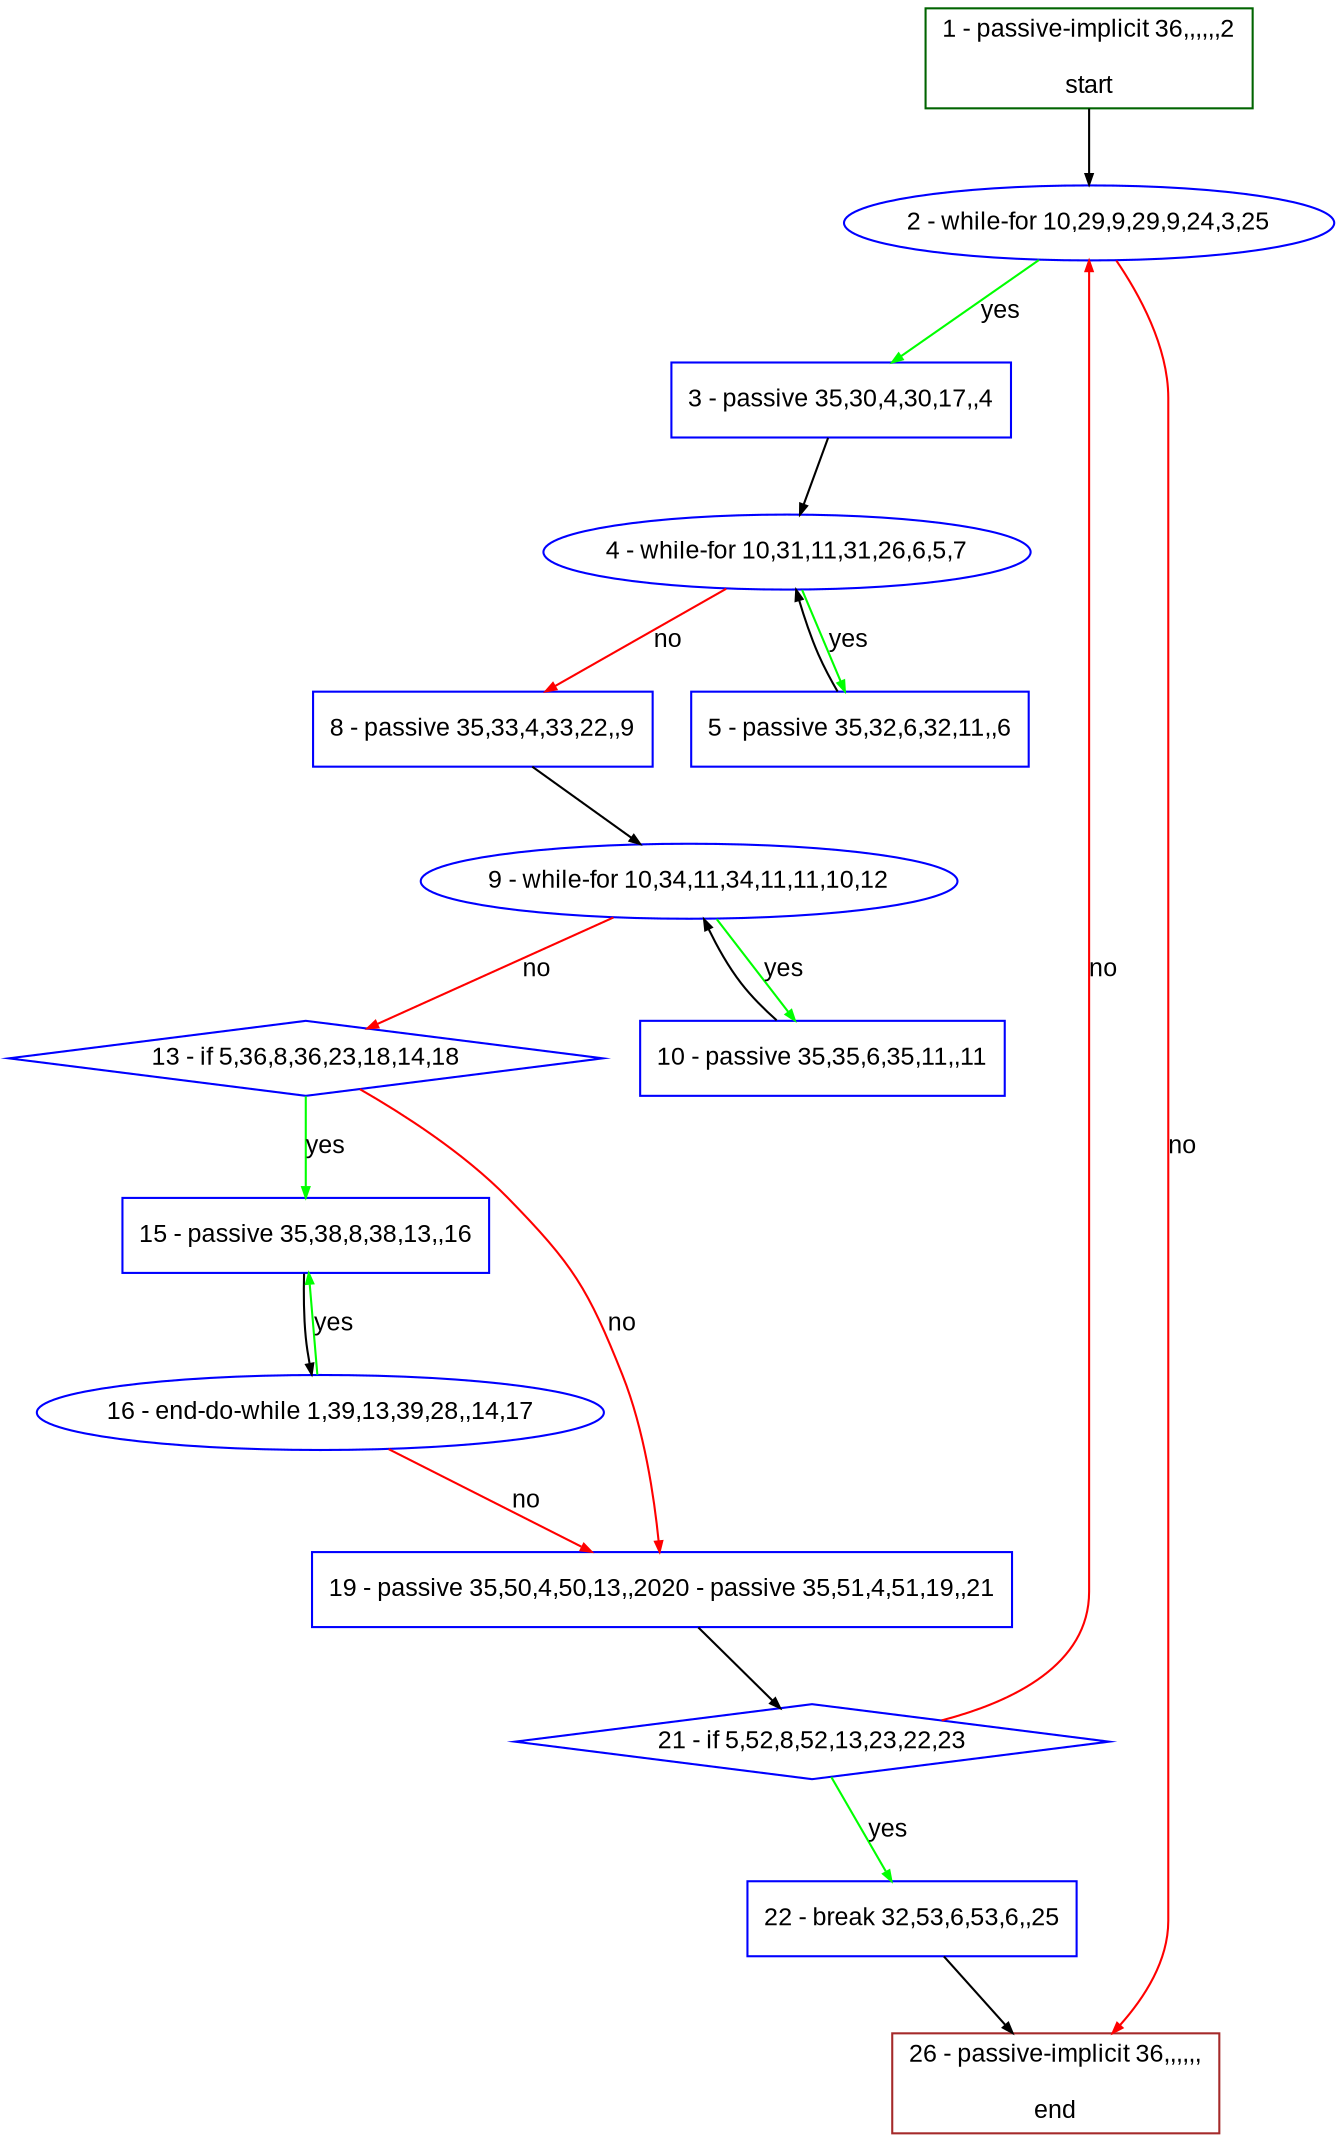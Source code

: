 digraph "" {
  graph [bgcolor="white", fillcolor="#FFFFCC", pack="true", packmode="clust", fontname="Arial", label="", fontsize="12", compound="true", style="rounded,filled"];
  node [node_initialized="no", fillcolor="white", fontname="Arial", label="", color="grey", fontsize="12", fixedsize="false", compound="true", shape="rectangle", style="filled"];
  edge [arrowtail="none", lhead="", fontcolor="black", fontname="Arial", label="", color="black", fontsize="12", arrowhead="normal", arrowsize="0.5", compound="true", ltail="", dir="forward"];
  __N1 [fillcolor="#ffffff", label="2 - while-for 10,29,9,29,9,24,3,25", color="#0000ff", shape="oval", style="filled"];
  __N2 [fillcolor="#ffffff", label="1 - passive-implicit 36,,,,,,2\n\nstart", color="#006400", shape="box", style="filled"];
  __N3 [fillcolor="#ffffff", label="3 - passive 35,30,4,30,17,,4", color="#0000ff", shape="box", style="filled"];
  __N4 [fillcolor="#ffffff", label="26 - passive-implicit 36,,,,,,\n\nend", color="#a52a2a", shape="box", style="filled"];
  __N5 [fillcolor="#ffffff", label="4 - while-for 10,31,11,31,26,6,5,7", color="#0000ff", shape="oval", style="filled"];
  __N6 [fillcolor="#ffffff", label="5 - passive 35,32,6,32,11,,6", color="#0000ff", shape="box", style="filled"];
  __N7 [fillcolor="#ffffff", label="8 - passive 35,33,4,33,22,,9", color="#0000ff", shape="box", style="filled"];
  __N8 [fillcolor="#ffffff", label="9 - while-for 10,34,11,34,11,11,10,12", color="#0000ff", shape="oval", style="filled"];
  __N9 [fillcolor="#ffffff", label="10 - passive 35,35,6,35,11,,11", color="#0000ff", shape="box", style="filled"];
  __N10 [fillcolor="#ffffff", label="13 - if 5,36,8,36,23,18,14,18", color="#0000ff", shape="diamond", style="filled"];
  __N11 [fillcolor="#ffffff", label="15 - passive 35,38,8,38,13,,16", color="#0000ff", shape="box", style="filled"];
  __N12 [fillcolor="#ffffff", label="19 - passive 35,50,4,50,13,,2020 - passive 35,51,4,51,19,,21", color="#0000ff", shape="box", style="filled"];
  __N13 [fillcolor="#ffffff", label="16 - end-do-while 1,39,13,39,28,,14,17", color="#0000ff", shape="oval", style="filled"];
  __N14 [fillcolor="#ffffff", label="21 - if 5,52,8,52,13,23,22,23", color="#0000ff", shape="diamond", style="filled"];
  __N15 [fillcolor="#ffffff", label="22 - break 32,53,6,53,6,,25", color="#0000ff", shape="box", style="filled"];
  __N2 -> __N1 [arrowtail="none", color="#000000", label="", arrowhead="normal", dir="forward"];
  __N1 -> __N3 [arrowtail="none", color="#00ff00", label="yes", arrowhead="normal", dir="forward"];
  __N1 -> __N4 [arrowtail="none", color="#ff0000", label="no", arrowhead="normal", dir="forward"];
  __N3 -> __N5 [arrowtail="none", color="#000000", label="", arrowhead="normal", dir="forward"];
  __N5 -> __N6 [arrowtail="none", color="#00ff00", label="yes", arrowhead="normal", dir="forward"];
  __N6 -> __N5 [arrowtail="none", color="#000000", label="", arrowhead="normal", dir="forward"];
  __N5 -> __N7 [arrowtail="none", color="#ff0000", label="no", arrowhead="normal", dir="forward"];
  __N7 -> __N8 [arrowtail="none", color="#000000", label="", arrowhead="normal", dir="forward"];
  __N8 -> __N9 [arrowtail="none", color="#00ff00", label="yes", arrowhead="normal", dir="forward"];
  __N9 -> __N8 [arrowtail="none", color="#000000", label="", arrowhead="normal", dir="forward"];
  __N8 -> __N10 [arrowtail="none", color="#ff0000", label="no", arrowhead="normal", dir="forward"];
  __N10 -> __N11 [arrowtail="none", color="#00ff00", label="yes", arrowhead="normal", dir="forward"];
  __N10 -> __N12 [arrowtail="none", color="#ff0000", label="no", arrowhead="normal", dir="forward"];
  __N11 -> __N13 [arrowtail="none", color="#000000", label="", arrowhead="normal", dir="forward"];
  __N13 -> __N11 [arrowtail="none", color="#00ff00", label="yes", arrowhead="normal", dir="forward"];
  __N13 -> __N12 [arrowtail="none", color="#ff0000", label="no", arrowhead="normal", dir="forward"];
  __N12 -> __N14 [arrowtail="none", color="#000000", label="", arrowhead="normal", dir="forward"];
  __N14 -> __N1 [arrowtail="none", color="#ff0000", label="no", arrowhead="normal", dir="forward"];
  __N14 -> __N15 [arrowtail="none", color="#00ff00", label="yes", arrowhead="normal", dir="forward"];
  __N15 -> __N4 [arrowtail="none", color="#000000", label="", arrowhead="normal", dir="forward"];
}
